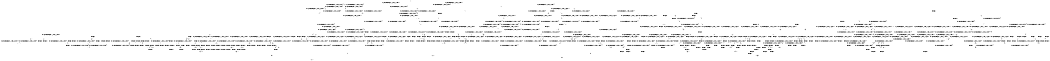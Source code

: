 digraph BCG {
size = "7, 10.5";
center = TRUE;
node [shape = circle];
0 [peripheries = 2];
0 -> 1 [label = "EX !0 !ATOMIC_EXCH_BRANCH (1, +1, TRUE, +0, 3, TRUE) !{}"];
0 -> 2 [label = "EX !2 !ATOMIC_EXCH_BRANCH (1, +1, TRUE, +0, 2, TRUE) !{}"];
0 -> 3 [label = "EX !1 !ATOMIC_EXCH_BRANCH (1, +0, TRUE, +0, 1, TRUE) !{}"];
0 -> 4 [label = "EX !0 !ATOMIC_EXCH_BRANCH (1, +1, TRUE, +0, 3, TRUE) !{}"];
0 -> 5 [label = "EX !2 !ATOMIC_EXCH_BRANCH (1, +1, TRUE, +0, 2, TRUE) !{}"];
0 -> 6 [label = "EX !1 !ATOMIC_EXCH_BRANCH (1, +0, TRUE, +0, 1, TRUE) !{}"];
1 -> 7 [label = "EX !2 !ATOMIC_EXCH_BRANCH (1, +1, TRUE, +0, 2, FALSE) !{}"];
2 -> 8 [label = "EX !0 !ATOMIC_EXCH_BRANCH (1, +1, TRUE, +0, 3, FALSE) !{}"];
3 -> 9 [label = "EX !0 !ATOMIC_EXCH_BRANCH (1, +1, TRUE, +0, 3, TRUE) !{}"];
4 -> 7 [label = "EX !2 !ATOMIC_EXCH_BRANCH (1, +1, TRUE, +0, 2, FALSE) !{}"];
4 -> 10 [label = "EX !1 !ATOMIC_EXCH_BRANCH (1, +0, TRUE, +0, 1, FALSE) !{}"];
4 -> 11 [label = "TERMINATE !0"];
4 -> 12 [label = "EX !2 !ATOMIC_EXCH_BRANCH (1, +1, TRUE, +0, 2, FALSE) !{}"];
4 -> 13 [label = "EX !1 !ATOMIC_EXCH_BRANCH (1, +0, TRUE, +0, 1, FALSE) !{}"];
4 -> 14 [label = "TERMINATE !0"];
5 -> 8 [label = "EX !0 !ATOMIC_EXCH_BRANCH (1, +1, TRUE, +0, 3, FALSE) !{}"];
5 -> 15 [label = "EX !1 !ATOMIC_EXCH_BRANCH (1, +0, TRUE, +0, 1, FALSE) !{}"];
5 -> 16 [label = "TERMINATE !2"];
5 -> 17 [label = "EX !0 !ATOMIC_EXCH_BRANCH (1, +1, TRUE, +0, 3, FALSE) !{}"];
5 -> 18 [label = "EX !1 !ATOMIC_EXCH_BRANCH (1, +0, TRUE, +0, 1, FALSE) !{}"];
5 -> 19 [label = "TERMINATE !2"];
6 -> 3 [label = "EX !1 !ATOMIC_EXCH_BRANCH (1, +0, TRUE, +0, 1, TRUE) !{}"];
6 -> 9 [label = "EX !0 !ATOMIC_EXCH_BRANCH (1, +1, TRUE, +0, 3, TRUE) !{}"];
6 -> 20 [label = "EX !2 !ATOMIC_EXCH_BRANCH (1, +1, TRUE, +0, 2, TRUE) !{}"];
6 -> 6 [label = "EX !1 !ATOMIC_EXCH_BRANCH (1, +0, TRUE, +0, 1, TRUE) !{}"];
6 -> 21 [label = "EX !0 !ATOMIC_EXCH_BRANCH (1, +1, TRUE, +0, 3, TRUE) !{}"];
6 -> 22 [label = "EX !2 !ATOMIC_EXCH_BRANCH (1, +1, TRUE, +0, 2, TRUE) !{}"];
7 -> 23 [label = "EX !1 !ATOMIC_EXCH_BRANCH (1, +0, TRUE, +0, 1, FALSE) !{}"];
8 -> 24 [label = "EX !0 !ATOMIC_EXCH_BRANCH (1, +0, TRUE, +1, 1, TRUE) !{}"];
9 -> 10 [label = "EX !1 !ATOMIC_EXCH_BRANCH (1, +0, TRUE, +0, 1, FALSE) !{}"];
10 -> 25 [label = "EX !2 !ATOMIC_EXCH_BRANCH (1, +1, TRUE, +0, 2, TRUE) !{}"];
11 -> 26 [label = "EX !2 !ATOMIC_EXCH_BRANCH (1, +1, TRUE, +0, 2, FALSE) !{}"];
12 -> 23 [label = "EX !1 !ATOMIC_EXCH_BRANCH (1, +0, TRUE, +0, 1, FALSE) !{}"];
12 -> 27 [label = "TERMINATE !0"];
12 -> 28 [label = "TERMINATE !2"];
12 -> 29 [label = "EX !1 !ATOMIC_EXCH_BRANCH (1, +0, TRUE, +0, 1, FALSE) !{}"];
12 -> 30 [label = "TERMINATE !0"];
12 -> 31 [label = "TERMINATE !2"];
13 -> 25 [label = "EX !2 !ATOMIC_EXCH_BRANCH (1, +1, TRUE, +0, 2, TRUE) !{}"];
13 -> 32 [label = "TERMINATE !0"];
13 -> 33 [label = "TERMINATE !1"];
13 -> 34 [label = "EX !2 !ATOMIC_EXCH_BRANCH (1, +1, TRUE, +0, 2, TRUE) !{}"];
13 -> 35 [label = "TERMINATE !0"];
13 -> 36 [label = "TERMINATE !1"];
14 -> 26 [label = "EX !2 !ATOMIC_EXCH_BRANCH (1, +1, TRUE, +0, 2, FALSE) !{}"];
14 -> 37 [label = "EX !1 !ATOMIC_EXCH_BRANCH (1, +0, TRUE, +0, 1, FALSE) !{}"];
14 -> 38 [label = "EX !2 !ATOMIC_EXCH_BRANCH (1, +1, TRUE, +0, 2, FALSE) !{}"];
14 -> 39 [label = "EX !1 !ATOMIC_EXCH_BRANCH (1, +0, TRUE, +0, 1, FALSE) !{}"];
15 -> 25 [label = "EX !0 !ATOMIC_EXCH_BRANCH (1, +1, TRUE, +0, 3, TRUE) !{}"];
16 -> 40 [label = "EX !0 !ATOMIC_EXCH_BRANCH (1, +1, TRUE, +0, 3, FALSE) !{}"];
17 -> 24 [label = "EX !0 !ATOMIC_EXCH_BRANCH (1, +0, TRUE, +1, 1, TRUE) !{}"];
17 -> 41 [label = "EX !1 !ATOMIC_EXCH_BRANCH (1, +0, TRUE, +0, 1, FALSE) !{}"];
17 -> 42 [label = "TERMINATE !2"];
17 -> 43 [label = "EX !0 !ATOMIC_EXCH_BRANCH (1, +0, TRUE, +1, 1, TRUE) !{}"];
17 -> 44 [label = "EX !1 !ATOMIC_EXCH_BRANCH (1, +0, TRUE, +0, 1, FALSE) !{}"];
17 -> 45 [label = "TERMINATE !2"];
18 -> 25 [label = "EX !0 !ATOMIC_EXCH_BRANCH (1, +1, TRUE, +0, 3, TRUE) !{}"];
18 -> 46 [label = "TERMINATE !2"];
18 -> 47 [label = "TERMINATE !1"];
18 -> 34 [label = "EX !0 !ATOMIC_EXCH_BRANCH (1, +1, TRUE, +0, 3, TRUE) !{}"];
18 -> 48 [label = "TERMINATE !2"];
18 -> 49 [label = "TERMINATE !1"];
19 -> 40 [label = "EX !0 !ATOMIC_EXCH_BRANCH (1, +1, TRUE, +0, 3, FALSE) !{}"];
19 -> 50 [label = "EX !1 !ATOMIC_EXCH_BRANCH (1, +0, TRUE, +0, 1, FALSE) !{}"];
19 -> 51 [label = "EX !0 !ATOMIC_EXCH_BRANCH (1, +1, TRUE, +0, 3, FALSE) !{}"];
19 -> 52 [label = "EX !1 !ATOMIC_EXCH_BRANCH (1, +0, TRUE, +0, 1, FALSE) !{}"];
20 -> 15 [label = "EX !1 !ATOMIC_EXCH_BRANCH (1, +0, TRUE, +0, 1, FALSE) !{}"];
21 -> 10 [label = "EX !1 !ATOMIC_EXCH_BRANCH (1, +0, TRUE, +0, 1, FALSE) !{}"];
21 -> 53 [label = "EX !2 !ATOMIC_EXCH_BRANCH (1, +1, TRUE, +0, 2, FALSE) !{}"];
21 -> 54 [label = "TERMINATE !0"];
21 -> 13 [label = "EX !1 !ATOMIC_EXCH_BRANCH (1, +0, TRUE, +0, 1, FALSE) !{}"];
21 -> 55 [label = "EX !2 !ATOMIC_EXCH_BRANCH (1, +1, TRUE, +0, 2, FALSE) !{}"];
21 -> 56 [label = "TERMINATE !0"];
22 -> 15 [label = "EX !1 !ATOMIC_EXCH_BRANCH (1, +0, TRUE, +0, 1, FALSE) !{}"];
22 -> 57 [label = "EX !0 !ATOMIC_EXCH_BRANCH (1, +1, TRUE, +0, 3, FALSE) !{}"];
22 -> 58 [label = "TERMINATE !2"];
22 -> 18 [label = "EX !1 !ATOMIC_EXCH_BRANCH (1, +0, TRUE, +0, 1, FALSE) !{}"];
22 -> 59 [label = "EX !0 !ATOMIC_EXCH_BRANCH (1, +1, TRUE, +0, 3, FALSE) !{}"];
22 -> 60 [label = "TERMINATE !2"];
23 -> 61 [label = "TERMINATE !0"];
24 -> 62 [label = "EX !0 !ATOMIC_EXCH_BRANCH (1, +1, TRUE, +0, 3, TRUE) !{}"];
25 -> 63 [label = "TERMINATE !0"];
26 -> 64 [label = "EX !1 !ATOMIC_EXCH_BRANCH (1, +0, TRUE, +0, 1, FALSE) !{}"];
27 -> 64 [label = "EX !1 !ATOMIC_EXCH_BRANCH (1, +0, TRUE, +0, 1, FALSE) !{}"];
28 -> 65 [label = "EX !1 !ATOMIC_EXCH_BRANCH (1, +0, TRUE, +0, 1, FALSE) !{}"];
29 -> 61 [label = "TERMINATE !0"];
29 -> 66 [label = "TERMINATE !2"];
29 -> 67 [label = "TERMINATE !1"];
29 -> 68 [label = "TERMINATE !0"];
29 -> 69 [label = "TERMINATE !2"];
29 -> 70 [label = "TERMINATE !1"];
30 -> 64 [label = "EX !1 !ATOMIC_EXCH_BRANCH (1, +0, TRUE, +0, 1, FALSE) !{}"];
30 -> 71 [label = "TERMINATE !2"];
30 -> 72 [label = "EX !1 !ATOMIC_EXCH_BRANCH (1, +0, TRUE, +0, 1, FALSE) !{}"];
30 -> 73 [label = "TERMINATE !2"];
31 -> 65 [label = "EX !1 !ATOMIC_EXCH_BRANCH (1, +0, TRUE, +0, 1, FALSE) !{}"];
31 -> 71 [label = "TERMINATE !0"];
31 -> 74 [label = "EX !1 !ATOMIC_EXCH_BRANCH (1, +0, TRUE, +0, 1, FALSE) !{}"];
31 -> 73 [label = "TERMINATE !0"];
32 -> 75 [label = "EX !2 !ATOMIC_EXCH_BRANCH (1, +1, TRUE, +0, 2, TRUE) !{}"];
33 -> 76 [label = "EX !2 !ATOMIC_EXCH_BRANCH (1, +1, TRUE, +0, 2, TRUE) !{}"];
34 -> 63 [label = "TERMINATE !0"];
34 -> 77 [label = "TERMINATE !2"];
34 -> 78 [label = "TERMINATE !1"];
34 -> 79 [label = "TERMINATE !0"];
34 -> 80 [label = "TERMINATE !2"];
34 -> 81 [label = "TERMINATE !1"];
35 -> 75 [label = "EX !2 !ATOMIC_EXCH_BRANCH (1, +1, TRUE, +0, 2, TRUE) !{}"];
35 -> 82 [label = "TERMINATE !1"];
35 -> 83 [label = "EX !2 !ATOMIC_EXCH_BRANCH (1, +1, TRUE, +0, 2, TRUE) !{}"];
35 -> 84 [label = "TERMINATE !1"];
36 -> 76 [label = "EX !2 !ATOMIC_EXCH_BRANCH (1, +1, TRUE, +0, 2, TRUE) !{}"];
36 -> 82 [label = "TERMINATE !0"];
36 -> 85 [label = "EX !2 !ATOMIC_EXCH_BRANCH (1, +1, TRUE, +0, 2, TRUE) !{}"];
36 -> 84 [label = "TERMINATE !0"];
37 -> 75 [label = "EX !2 !ATOMIC_EXCH_BRANCH (1, +1, TRUE, +0, 2, TRUE) !{}"];
38 -> 64 [label = "EX !1 !ATOMIC_EXCH_BRANCH (1, +0, TRUE, +0, 1, FALSE) !{}"];
38 -> 71 [label = "TERMINATE !2"];
38 -> 72 [label = "EX !1 !ATOMIC_EXCH_BRANCH (1, +0, TRUE, +0, 1, FALSE) !{}"];
38 -> 73 [label = "TERMINATE !2"];
39 -> 75 [label = "EX !2 !ATOMIC_EXCH_BRANCH (1, +1, TRUE, +0, 2, TRUE) !{}"];
39 -> 82 [label = "TERMINATE !1"];
39 -> 83 [label = "EX !2 !ATOMIC_EXCH_BRANCH (1, +1, TRUE, +0, 2, TRUE) !{}"];
39 -> 84 [label = "TERMINATE !1"];
40 -> 86 [label = "EX !0 !ATOMIC_EXCH_BRANCH (1, +0, TRUE, +1, 1, TRUE) !{}"];
41 -> 87 [label = "EX !0 !ATOMIC_EXCH_BRANCH (1, +0, TRUE, +1, 1, FALSE) !{}"];
42 -> 88 [label = "EX !1 !ATOMIC_EXCH_BRANCH (1, +0, TRUE, +0, 1, FALSE) !{}"];
43 -> 62 [label = "EX !0 !ATOMIC_EXCH_BRANCH (1, +1, TRUE, +0, 3, TRUE) !{}"];
43 -> 89 [label = "EX !1 !ATOMIC_EXCH_BRANCH (1, +0, TRUE, +0, 1, TRUE) !{}"];
43 -> 90 [label = "TERMINATE !2"];
43 -> 91 [label = "EX !0 !ATOMIC_EXCH_BRANCH (1, +1, TRUE, +0, 3, TRUE) !{}"];
43 -> 92 [label = "EX !1 !ATOMIC_EXCH_BRANCH (1, +0, TRUE, +0, 1, TRUE) !{}"];
43 -> 93 [label = "TERMINATE !2"];
44 -> 87 [label = "EX !0 !ATOMIC_EXCH_BRANCH (1, +0, TRUE, +1, 1, FALSE) !{}"];
44 -> 94 [label = "TERMINATE !2"];
44 -> 95 [label = "TERMINATE !1"];
44 -> 96 [label = "EX !0 !ATOMIC_EXCH_BRANCH (1, +0, TRUE, +1, 1, FALSE) !{}"];
44 -> 97 [label = "TERMINATE !2"];
44 -> 98 [label = "TERMINATE !1"];
45 -> 88 [label = "EX !1 !ATOMIC_EXCH_BRANCH (1, +0, TRUE, +0, 1, FALSE) !{}"];
45 -> 86 [label = "EX !0 !ATOMIC_EXCH_BRANCH (1, +0, TRUE, +1, 1, TRUE) !{}"];
45 -> 99 [label = "EX !1 !ATOMIC_EXCH_BRANCH (1, +0, TRUE, +0, 1, FALSE) !{}"];
45 -> 100 [label = "EX !0 !ATOMIC_EXCH_BRANCH (1, +0, TRUE, +1, 1, TRUE) !{}"];
46 -> 101 [label = "EX !0 !ATOMIC_EXCH_BRANCH (1, +1, TRUE, +0, 3, TRUE) !{}"];
47 -> 76 [label = "EX !0 !ATOMIC_EXCH_BRANCH (1, +1, TRUE, +0, 3, TRUE) !{}"];
48 -> 101 [label = "EX !0 !ATOMIC_EXCH_BRANCH (1, +1, TRUE, +0, 3, TRUE) !{}"];
48 -> 102 [label = "TERMINATE !1"];
48 -> 103 [label = "EX !0 !ATOMIC_EXCH_BRANCH (1, +1, TRUE, +0, 3, TRUE) !{}"];
48 -> 104 [label = "TERMINATE !1"];
49 -> 76 [label = "EX !0 !ATOMIC_EXCH_BRANCH (1, +1, TRUE, +0, 3, TRUE) !{}"];
49 -> 102 [label = "TERMINATE !2"];
49 -> 85 [label = "EX !0 !ATOMIC_EXCH_BRANCH (1, +1, TRUE, +0, 3, TRUE) !{}"];
49 -> 104 [label = "TERMINATE !2"];
50 -> 101 [label = "EX !0 !ATOMIC_EXCH_BRANCH (1, +1, TRUE, +0, 3, TRUE) !{}"];
51 -> 86 [label = "EX !0 !ATOMIC_EXCH_BRANCH (1, +0, TRUE, +1, 1, TRUE) !{}"];
51 -> 88 [label = "EX !1 !ATOMIC_EXCH_BRANCH (1, +0, TRUE, +0, 1, FALSE) !{}"];
51 -> 100 [label = "EX !0 !ATOMIC_EXCH_BRANCH (1, +0, TRUE, +1, 1, TRUE) !{}"];
51 -> 99 [label = "EX !1 !ATOMIC_EXCH_BRANCH (1, +0, TRUE, +0, 1, FALSE) !{}"];
52 -> 101 [label = "EX !0 !ATOMIC_EXCH_BRANCH (1, +1, TRUE, +0, 3, TRUE) !{}"];
52 -> 102 [label = "TERMINATE !1"];
52 -> 103 [label = "EX !0 !ATOMIC_EXCH_BRANCH (1, +1, TRUE, +0, 3, TRUE) !{}"];
52 -> 104 [label = "TERMINATE !1"];
53 -> 23 [label = "EX !1 !ATOMIC_EXCH_BRANCH (1, +0, TRUE, +0, 1, FALSE) !{}"];
54 -> 105 [label = "EX !2 !ATOMIC_EXCH_BRANCH (1, +1, TRUE, +0, 2, FALSE) !{}"];
55 -> 23 [label = "EX !1 !ATOMIC_EXCH_BRANCH (1, +0, TRUE, +0, 1, FALSE) !{}"];
55 -> 106 [label = "TERMINATE !0"];
55 -> 107 [label = "TERMINATE !2"];
55 -> 29 [label = "EX !1 !ATOMIC_EXCH_BRANCH (1, +0, TRUE, +0, 1, FALSE) !{}"];
55 -> 108 [label = "TERMINATE !0"];
55 -> 109 [label = "TERMINATE !2"];
56 -> 105 [label = "EX !2 !ATOMIC_EXCH_BRANCH (1, +1, TRUE, +0, 2, FALSE) !{}"];
56 -> 37 [label = "EX !1 !ATOMIC_EXCH_BRANCH (1, +0, TRUE, +0, 1, FALSE) !{}"];
56 -> 110 [label = "EX !2 !ATOMIC_EXCH_BRANCH (1, +1, TRUE, +0, 2, FALSE) !{}"];
56 -> 39 [label = "EX !1 !ATOMIC_EXCH_BRANCH (1, +0, TRUE, +0, 1, FALSE) !{}"];
57 -> 111 [label = "EX !0 !ATOMIC_EXCH_BRANCH (1, +0, TRUE, +1, 1, TRUE) !{}"];
58 -> 112 [label = "EX !0 !ATOMIC_EXCH_BRANCH (1, +1, TRUE, +0, 3, FALSE) !{}"];
59 -> 111 [label = "EX !0 !ATOMIC_EXCH_BRANCH (1, +0, TRUE, +1, 1, TRUE) !{}"];
59 -> 41 [label = "EX !1 !ATOMIC_EXCH_BRANCH (1, +0, TRUE, +0, 1, FALSE) !{}"];
59 -> 113 [label = "TERMINATE !2"];
59 -> 114 [label = "EX !0 !ATOMIC_EXCH_BRANCH (1, +0, TRUE, +1, 1, TRUE) !{}"];
59 -> 44 [label = "EX !1 !ATOMIC_EXCH_BRANCH (1, +0, TRUE, +0, 1, FALSE) !{}"];
59 -> 115 [label = "TERMINATE !2"];
60 -> 112 [label = "EX !0 !ATOMIC_EXCH_BRANCH (1, +1, TRUE, +0, 3, FALSE) !{}"];
60 -> 50 [label = "EX !1 !ATOMIC_EXCH_BRANCH (1, +0, TRUE, +0, 1, FALSE) !{}"];
60 -> 116 [label = "EX !0 !ATOMIC_EXCH_BRANCH (1, +1, TRUE, +0, 3, FALSE) !{}"];
60 -> 52 [label = "EX !1 !ATOMIC_EXCH_BRANCH (1, +0, TRUE, +0, 1, FALSE) !{}"];
61 -> 117 [label = "TERMINATE !2"];
62 -> 23 [label = "EX !1 !ATOMIC_EXCH_BRANCH (1, +0, TRUE, +0, 1, FALSE) !{}"];
63 -> 118 [label = "TERMINATE !2"];
64 -> 117 [label = "TERMINATE !2"];
65 -> 117 [label = "TERMINATE !0"];
66 -> 117 [label = "TERMINATE !0"];
67 -> 119 [label = "TERMINATE !0"];
68 -> 117 [label = "TERMINATE !2"];
68 -> 119 [label = "TERMINATE !1"];
68 -> 120 [label = "TERMINATE !2"];
68 -> 121 [label = "TERMINATE !1"];
69 -> 117 [label = "TERMINATE !0"];
69 -> 122 [label = "TERMINATE !1"];
69 -> 120 [label = "TERMINATE !0"];
69 -> 123 [label = "TERMINATE !1"];
70 -> 119 [label = "TERMINATE !0"];
70 -> 122 [label = "TERMINATE !2"];
70 -> 121 [label = "TERMINATE !0"];
70 -> 123 [label = "TERMINATE !2"];
71 -> 124 [label = "EX !1 !ATOMIC_EXCH_BRANCH (1, +0, TRUE, +0, 1, FALSE) !{}"];
72 -> 117 [label = "TERMINATE !2"];
72 -> 119 [label = "TERMINATE !1"];
72 -> 120 [label = "TERMINATE !2"];
72 -> 121 [label = "TERMINATE !1"];
73 -> 124 [label = "EX !1 !ATOMIC_EXCH_BRANCH (1, +0, TRUE, +0, 1, FALSE) !{}"];
73 -> 125 [label = "EX !1 !ATOMIC_EXCH_BRANCH (1, +0, TRUE, +0, 1, FALSE) !{}"];
74 -> 117 [label = "TERMINATE !0"];
74 -> 122 [label = "TERMINATE !1"];
74 -> 120 [label = "TERMINATE !0"];
74 -> 123 [label = "TERMINATE !1"];
75 -> 118 [label = "TERMINATE !2"];
76 -> 126 [label = "TERMINATE !0"];
77 -> 118 [label = "TERMINATE !0"];
78 -> 126 [label = "TERMINATE !0"];
79 -> 118 [label = "TERMINATE !2"];
79 -> 126 [label = "TERMINATE !1"];
79 -> 127 [label = "TERMINATE !2"];
79 -> 128 [label = "TERMINATE !1"];
80 -> 118 [label = "TERMINATE !0"];
80 -> 129 [label = "TERMINATE !1"];
80 -> 127 [label = "TERMINATE !0"];
80 -> 130 [label = "TERMINATE !1"];
81 -> 126 [label = "TERMINATE !0"];
81 -> 129 [label = "TERMINATE !2"];
81 -> 128 [label = "TERMINATE !0"];
81 -> 130 [label = "TERMINATE !2"];
82 -> 131 [label = "EX !2 !ATOMIC_EXCH_BRANCH (1, +1, TRUE, +0, 2, TRUE) !{}"];
83 -> 118 [label = "TERMINATE !2"];
83 -> 126 [label = "TERMINATE !1"];
83 -> 127 [label = "TERMINATE !2"];
83 -> 128 [label = "TERMINATE !1"];
84 -> 131 [label = "EX !2 !ATOMIC_EXCH_BRANCH (1, +1, TRUE, +0, 2, TRUE) !{}"];
84 -> 132 [label = "EX !2 !ATOMIC_EXCH_BRANCH (1, +1, TRUE, +0, 2, TRUE) !{}"];
85 -> 126 [label = "TERMINATE !0"];
85 -> 129 [label = "TERMINATE !2"];
85 -> 128 [label = "TERMINATE !0"];
85 -> 130 [label = "TERMINATE !2"];
86 -> 133 [label = "EX !0 !ATOMIC_EXCH_BRANCH (1, +1, TRUE, +0, 3, TRUE) !{}"];
87 -> 61 [label = "TERMINATE !0"];
88 -> 134 [label = "EX !0 !ATOMIC_EXCH_BRANCH (1, +0, TRUE, +1, 1, FALSE) !{}"];
89 -> 135 [label = "EX !0 !ATOMIC_EXCH_BRANCH (1, +1, TRUE, +0, 3, TRUE) !{}"];
90 -> 136 [label = "EX !1 !ATOMIC_EXCH_BRANCH (1, +0, TRUE, +0, 1, TRUE) !{}"];
91 -> 23 [label = "EX !1 !ATOMIC_EXCH_BRANCH (1, +0, TRUE, +0, 1, FALSE) !{}"];
91 -> 27 [label = "TERMINATE !0"];
91 -> 28 [label = "TERMINATE !2"];
91 -> 29 [label = "EX !1 !ATOMIC_EXCH_BRANCH (1, +0, TRUE, +0, 1, FALSE) !{}"];
91 -> 30 [label = "TERMINATE !0"];
91 -> 31 [label = "TERMINATE !2"];
92 -> 135 [label = "EX !0 !ATOMIC_EXCH_BRANCH (1, +1, TRUE, +0, 3, TRUE) !{}"];
92 -> 89 [label = "EX !1 !ATOMIC_EXCH_BRANCH (1, +0, TRUE, +0, 1, TRUE) !{}"];
92 -> 137 [label = "TERMINATE !2"];
92 -> 138 [label = "EX !0 !ATOMIC_EXCH_BRANCH (1, +1, TRUE, +0, 3, TRUE) !{}"];
92 -> 92 [label = "EX !1 !ATOMIC_EXCH_BRANCH (1, +0, TRUE, +0, 1, TRUE) !{}"];
92 -> 139 [label = "TERMINATE !2"];
93 -> 136 [label = "EX !1 !ATOMIC_EXCH_BRANCH (1, +0, TRUE, +0, 1, TRUE) !{}"];
93 -> 133 [label = "EX !0 !ATOMIC_EXCH_BRANCH (1, +1, TRUE, +0, 3, TRUE) !{}"];
93 -> 140 [label = "EX !1 !ATOMIC_EXCH_BRANCH (1, +0, TRUE, +0, 1, TRUE) !{}"];
93 -> 141 [label = "EX !0 !ATOMIC_EXCH_BRANCH (1, +1, TRUE, +0, 3, TRUE) !{}"];
94 -> 142 [label = "TERMINATE !1"];
95 -> 142 [label = "TERMINATE !2"];
96 -> 61 [label = "TERMINATE !0"];
96 -> 66 [label = "TERMINATE !2"];
96 -> 67 [label = "TERMINATE !1"];
96 -> 68 [label = "TERMINATE !0"];
96 -> 69 [label = "TERMINATE !2"];
96 -> 70 [label = "TERMINATE !1"];
97 -> 142 [label = "TERMINATE !1"];
97 -> 134 [label = "EX !0 !ATOMIC_EXCH_BRANCH (1, +0, TRUE, +1, 1, FALSE) !{}"];
97 -> 143 [label = "TERMINATE !1"];
97 -> 144 [label = "EX !0 !ATOMIC_EXCH_BRANCH (1, +0, TRUE, +1, 1, FALSE) !{}"];
98 -> 142 [label = "TERMINATE !2"];
98 -> 145 [label = "EX !0 !ATOMIC_EXCH_BRANCH (1, +0, TRUE, +1, 1, FALSE) !{}"];
98 -> 143 [label = "TERMINATE !2"];
98 -> 146 [label = "EX !0 !ATOMIC_EXCH_BRANCH (1, +0, TRUE, +1, 1, FALSE) !{}"];
99 -> 134 [label = "EX !0 !ATOMIC_EXCH_BRANCH (1, +0, TRUE, +1, 1, FALSE) !{}"];
99 -> 142 [label = "TERMINATE !1"];
99 -> 144 [label = "EX !0 !ATOMIC_EXCH_BRANCH (1, +0, TRUE, +1, 1, FALSE) !{}"];
99 -> 143 [label = "TERMINATE !1"];
100 -> 133 [label = "EX !0 !ATOMIC_EXCH_BRANCH (1, +1, TRUE, +0, 3, TRUE) !{}"];
100 -> 136 [label = "EX !1 !ATOMIC_EXCH_BRANCH (1, +0, TRUE, +0, 1, TRUE) !{}"];
100 -> 141 [label = "EX !0 !ATOMIC_EXCH_BRANCH (1, +1, TRUE, +0, 3, TRUE) !{}"];
100 -> 140 [label = "EX !1 !ATOMIC_EXCH_BRANCH (1, +0, TRUE, +0, 1, TRUE) !{}"];
101 -> 118 [label = "TERMINATE !0"];
102 -> 147 [label = "EX !0 !ATOMIC_EXCH_BRANCH (1, +1, TRUE, +0, 3, TRUE) !{}"];
103 -> 118 [label = "TERMINATE !0"];
103 -> 129 [label = "TERMINATE !1"];
103 -> 127 [label = "TERMINATE !0"];
103 -> 130 [label = "TERMINATE !1"];
104 -> 147 [label = "EX !0 !ATOMIC_EXCH_BRANCH (1, +1, TRUE, +0, 3, TRUE) !{}"];
104 -> 148 [label = "EX !0 !ATOMIC_EXCH_BRANCH (1, +1, TRUE, +0, 3, TRUE) !{}"];
105 -> 64 [label = "EX !1 !ATOMIC_EXCH_BRANCH (1, +0, TRUE, +0, 1, FALSE) !{}"];
106 -> 149 [label = "TERMINATE !2"];
107 -> 149 [label = "TERMINATE !0"];
108 -> 149 [label = "TERMINATE !2"];
108 -> 64 [label = "EX !1 !ATOMIC_EXCH_BRANCH (1, +0, TRUE, +0, 1, FALSE) !{}"];
108 -> 150 [label = "TERMINATE !2"];
108 -> 72 [label = "EX !1 !ATOMIC_EXCH_BRANCH (1, +0, TRUE, +0, 1, FALSE) !{}"];
109 -> 149 [label = "TERMINATE !0"];
109 -> 65 [label = "EX !1 !ATOMIC_EXCH_BRANCH (1, +0, TRUE, +0, 1, FALSE) !{}"];
109 -> 150 [label = "TERMINATE !0"];
109 -> 74 [label = "EX !1 !ATOMIC_EXCH_BRANCH (1, +0, TRUE, +0, 1, FALSE) !{}"];
110 -> 64 [label = "EX !1 !ATOMIC_EXCH_BRANCH (1, +0, TRUE, +0, 1, FALSE) !{}"];
110 -> 149 [label = "TERMINATE !2"];
110 -> 72 [label = "EX !1 !ATOMIC_EXCH_BRANCH (1, +0, TRUE, +0, 1, FALSE) !{}"];
110 -> 150 [label = "TERMINATE !2"];
111 -> 135 [label = "EX !0 !ATOMIC_EXCH_BRANCH (1, +1, TRUE, +0, 3, TRUE) !{}"];
112 -> 151 [label = "EX !0 !ATOMIC_EXCH_BRANCH (1, +0, TRUE, +1, 1, TRUE) !{}"];
113 -> 151 [label = "EX !0 !ATOMIC_EXCH_BRANCH (1, +0, TRUE, +1, 1, TRUE) !{}"];
114 -> 135 [label = "EX !0 !ATOMIC_EXCH_BRANCH (1, +1, TRUE, +0, 3, TRUE) !{}"];
114 -> 89 [label = "EX !1 !ATOMIC_EXCH_BRANCH (1, +0, TRUE, +0, 1, TRUE) !{}"];
114 -> 137 [label = "TERMINATE !2"];
114 -> 138 [label = "EX !0 !ATOMIC_EXCH_BRANCH (1, +1, TRUE, +0, 3, TRUE) !{}"];
114 -> 92 [label = "EX !1 !ATOMIC_EXCH_BRANCH (1, +0, TRUE, +0, 1, TRUE) !{}"];
114 -> 139 [label = "TERMINATE !2"];
115 -> 151 [label = "EX !0 !ATOMIC_EXCH_BRANCH (1, +0, TRUE, +1, 1, TRUE) !{}"];
115 -> 88 [label = "EX !1 !ATOMIC_EXCH_BRANCH (1, +0, TRUE, +0, 1, FALSE) !{}"];
115 -> 152 [label = "EX !0 !ATOMIC_EXCH_BRANCH (1, +0, TRUE, +1, 1, TRUE) !{}"];
115 -> 99 [label = "EX !1 !ATOMIC_EXCH_BRANCH (1, +0, TRUE, +0, 1, FALSE) !{}"];
116 -> 151 [label = "EX !0 !ATOMIC_EXCH_BRANCH (1, +0, TRUE, +1, 1, TRUE) !{}"];
116 -> 88 [label = "EX !1 !ATOMIC_EXCH_BRANCH (1, +0, TRUE, +0, 1, FALSE) !{}"];
116 -> 152 [label = "EX !0 !ATOMIC_EXCH_BRANCH (1, +0, TRUE, +1, 1, TRUE) !{}"];
116 -> 99 [label = "EX !1 !ATOMIC_EXCH_BRANCH (1, +0, TRUE, +0, 1, FALSE) !{}"];
117 -> 153 [label = "TERMINATE !1"];
118 -> 154 [label = "TERMINATE !1"];
119 -> 153 [label = "TERMINATE !2"];
120 -> 153 [label = "TERMINATE !1"];
120 -> 155 [label = "TERMINATE !1"];
121 -> 153 [label = "TERMINATE !2"];
121 -> 155 [label = "TERMINATE !2"];
122 -> 153 [label = "TERMINATE !0"];
123 -> 153 [label = "TERMINATE !0"];
123 -> 155 [label = "TERMINATE !0"];
124 -> 153 [label = "TERMINATE !1"];
125 -> 153 [label = "TERMINATE !1"];
125 -> 155 [label = "TERMINATE !1"];
126 -> 154 [label = "TERMINATE !2"];
127 -> 154 [label = "TERMINATE !1"];
127 -> 156 [label = "TERMINATE !1"];
128 -> 154 [label = "TERMINATE !2"];
128 -> 156 [label = "TERMINATE !2"];
129 -> 154 [label = "TERMINATE !0"];
130 -> 154 [label = "TERMINATE !0"];
130 -> 156 [label = "TERMINATE !0"];
131 -> 154 [label = "TERMINATE !2"];
132 -> 154 [label = "TERMINATE !2"];
132 -> 156 [label = "TERMINATE !2"];
133 -> 65 [label = "EX !1 !ATOMIC_EXCH_BRANCH (1, +0, TRUE, +0, 1, FALSE) !{}"];
134 -> 117 [label = "TERMINATE !0"];
135 -> 23 [label = "EX !1 !ATOMIC_EXCH_BRANCH (1, +0, TRUE, +0, 1, FALSE) !{}"];
136 -> 157 [label = "EX !0 !ATOMIC_EXCH_BRANCH (1, +1, TRUE, +0, 3, TRUE) !{}"];
137 -> 157 [label = "EX !0 !ATOMIC_EXCH_BRANCH (1, +1, TRUE, +0, 3, TRUE) !{}"];
138 -> 23 [label = "EX !1 !ATOMIC_EXCH_BRANCH (1, +0, TRUE, +0, 1, FALSE) !{}"];
138 -> 106 [label = "TERMINATE !0"];
138 -> 107 [label = "TERMINATE !2"];
138 -> 29 [label = "EX !1 !ATOMIC_EXCH_BRANCH (1, +0, TRUE, +0, 1, FALSE) !{}"];
138 -> 108 [label = "TERMINATE !0"];
138 -> 109 [label = "TERMINATE !2"];
139 -> 157 [label = "EX !0 !ATOMIC_EXCH_BRANCH (1, +1, TRUE, +0, 3, TRUE) !{}"];
139 -> 136 [label = "EX !1 !ATOMIC_EXCH_BRANCH (1, +0, TRUE, +0, 1, TRUE) !{}"];
139 -> 158 [label = "EX !0 !ATOMIC_EXCH_BRANCH (1, +1, TRUE, +0, 3, TRUE) !{}"];
139 -> 140 [label = "EX !1 !ATOMIC_EXCH_BRANCH (1, +0, TRUE, +0, 1, TRUE) !{}"];
140 -> 157 [label = "EX !0 !ATOMIC_EXCH_BRANCH (1, +1, TRUE, +0, 3, TRUE) !{}"];
140 -> 136 [label = "EX !1 !ATOMIC_EXCH_BRANCH (1, +0, TRUE, +0, 1, TRUE) !{}"];
140 -> 158 [label = "EX !0 !ATOMIC_EXCH_BRANCH (1, +1, TRUE, +0, 3, TRUE) !{}"];
140 -> 140 [label = "EX !1 !ATOMIC_EXCH_BRANCH (1, +0, TRUE, +0, 1, TRUE) !{}"];
141 -> 65 [label = "EX !1 !ATOMIC_EXCH_BRANCH (1, +0, TRUE, +0, 1, FALSE) !{}"];
141 -> 71 [label = "TERMINATE !0"];
141 -> 74 [label = "EX !1 !ATOMIC_EXCH_BRANCH (1, +0, TRUE, +0, 1, FALSE) !{}"];
141 -> 73 [label = "TERMINATE !0"];
142 -> 159 [label = "EX !0 !ATOMIC_EXCH_BRANCH (1, +0, TRUE, +1, 1, FALSE) !{}"];
143 -> 159 [label = "EX !0 !ATOMIC_EXCH_BRANCH (1, +0, TRUE, +1, 1, FALSE) !{}"];
143 -> 160 [label = "EX !0 !ATOMIC_EXCH_BRANCH (1, +0, TRUE, +1, 1, FALSE) !{}"];
144 -> 117 [label = "TERMINATE !0"];
144 -> 122 [label = "TERMINATE !1"];
144 -> 120 [label = "TERMINATE !0"];
144 -> 123 [label = "TERMINATE !1"];
145 -> 119 [label = "TERMINATE !0"];
146 -> 119 [label = "TERMINATE !0"];
146 -> 122 [label = "TERMINATE !2"];
146 -> 121 [label = "TERMINATE !0"];
146 -> 123 [label = "TERMINATE !2"];
147 -> 154 [label = "TERMINATE !0"];
148 -> 154 [label = "TERMINATE !0"];
148 -> 156 [label = "TERMINATE !0"];
149 -> 124 [label = "EX !1 !ATOMIC_EXCH_BRANCH (1, +0, TRUE, +0, 1, FALSE) !{}"];
150 -> 124 [label = "EX !1 !ATOMIC_EXCH_BRANCH (1, +0, TRUE, +0, 1, FALSE) !{}"];
150 -> 125 [label = "EX !1 !ATOMIC_EXCH_BRANCH (1, +0, TRUE, +0, 1, FALSE) !{}"];
151 -> 157 [label = "EX !0 !ATOMIC_EXCH_BRANCH (1, +1, TRUE, +0, 3, TRUE) !{}"];
152 -> 157 [label = "EX !0 !ATOMIC_EXCH_BRANCH (1, +1, TRUE, +0, 3, TRUE) !{}"];
152 -> 136 [label = "EX !1 !ATOMIC_EXCH_BRANCH (1, +0, TRUE, +0, 1, TRUE) !{}"];
152 -> 158 [label = "EX !0 !ATOMIC_EXCH_BRANCH (1, +1, TRUE, +0, 3, TRUE) !{}"];
152 -> 140 [label = "EX !1 !ATOMIC_EXCH_BRANCH (1, +0, TRUE, +0, 1, TRUE) !{}"];
153 -> 161 [label = "exit"];
154 -> 161 [label = "exit"];
155 -> 162 [label = "exit"];
156 -> 162 [label = "exit"];
157 -> 65 [label = "EX !1 !ATOMIC_EXCH_BRANCH (1, +0, TRUE, +0, 1, FALSE) !{}"];
158 -> 65 [label = "EX !1 !ATOMIC_EXCH_BRANCH (1, +0, TRUE, +0, 1, FALSE) !{}"];
158 -> 149 [label = "TERMINATE !0"];
158 -> 74 [label = "EX !1 !ATOMIC_EXCH_BRANCH (1, +0, TRUE, +0, 1, FALSE) !{}"];
158 -> 150 [label = "TERMINATE !0"];
159 -> 153 [label = "TERMINATE !0"];
160 -> 153 [label = "TERMINATE !0"];
160 -> 155 [label = "TERMINATE !0"];
}
